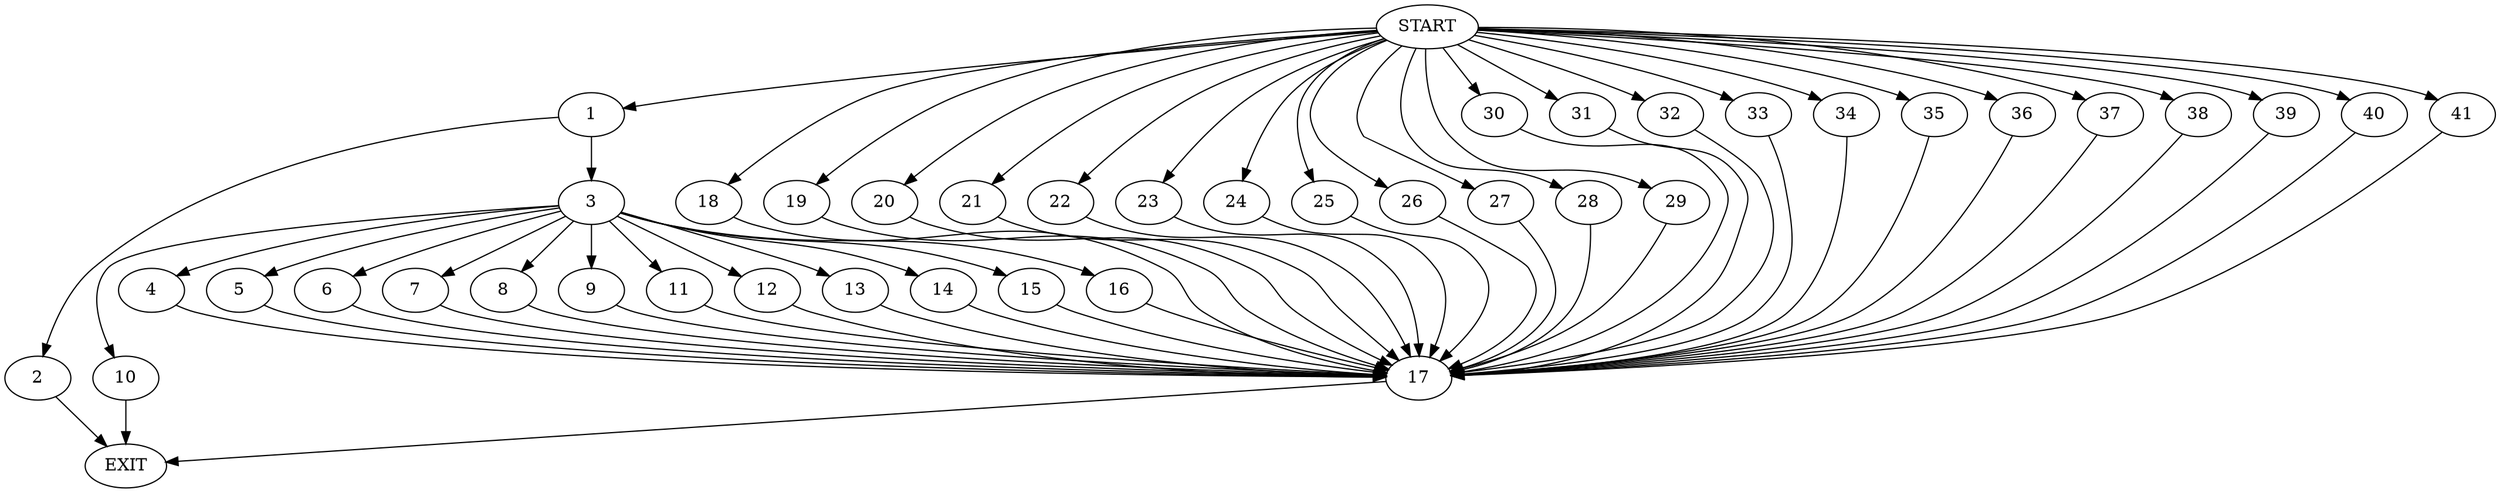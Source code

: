 digraph {
0 [label="START"]
42 [label="EXIT"]
0 -> 1
1 -> 2
1 -> 3
3 -> 4
3 -> 5
3 -> 6
3 -> 7
3 -> 8
3 -> 9
3 -> 10
3 -> 11
3 -> 12
3 -> 13
3 -> 14
3 -> 15
3 -> 16
2 -> 42
14 -> 17
15 -> 17
6 -> 17
8 -> 17
12 -> 17
13 -> 17
5 -> 17
9 -> 17
16 -> 17
10 -> 42
7 -> 17
4 -> 17
11 -> 17
17 -> 42
0 -> 18
18 -> 17
0 -> 19
19 -> 17
0 -> 20
20 -> 17
0 -> 21
21 -> 17
0 -> 22
22 -> 17
0 -> 23
23 -> 17
0 -> 24
24 -> 17
0 -> 25
25 -> 17
0 -> 26
26 -> 17
0 -> 27
27 -> 17
0 -> 28
28 -> 17
0 -> 29
29 -> 17
0 -> 30
30 -> 17
0 -> 31
31 -> 17
0 -> 32
32 -> 17
0 -> 33
33 -> 17
0 -> 34
34 -> 17
0 -> 35
35 -> 17
0 -> 36
36 -> 17
0 -> 37
37 -> 17
0 -> 38
38 -> 17
0 -> 39
39 -> 17
0 -> 40
40 -> 17
0 -> 41
41 -> 17
}
